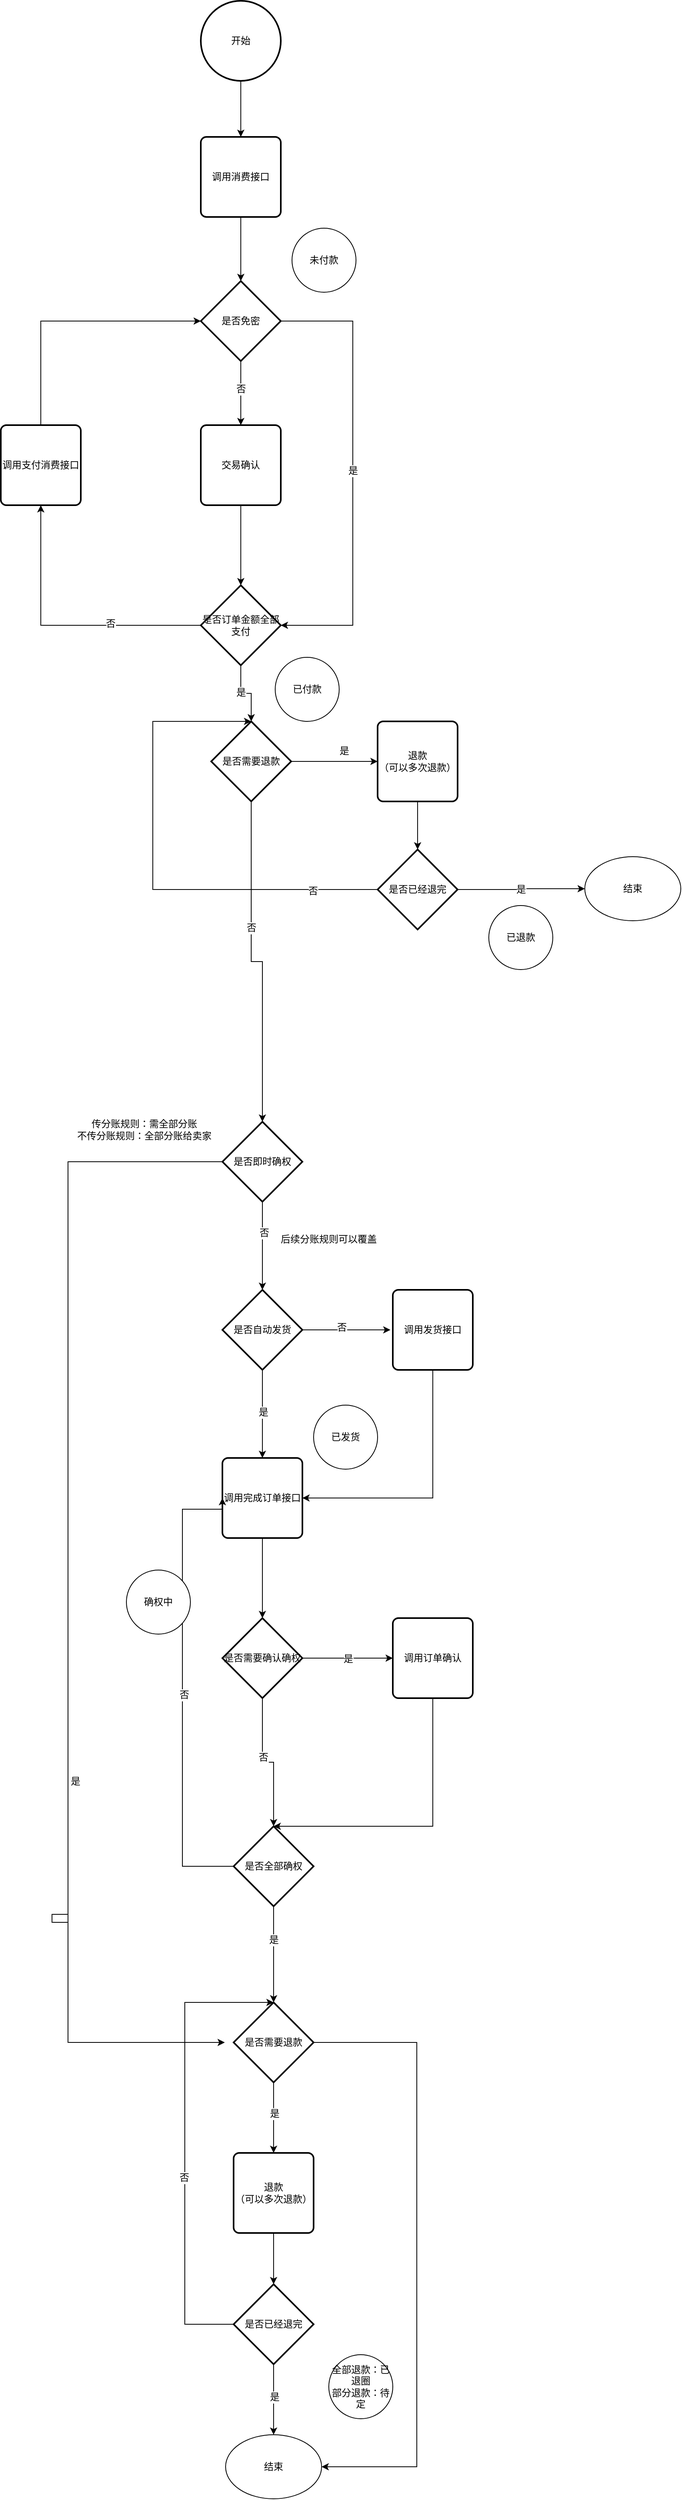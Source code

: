 <mxfile pages="1" version="11.2.8" type="github"><diagram id="ovY-8ms0-T5zAEjetwjA" name="Page-1"><mxGraphModel dx="1999" dy="600" grid="1" gridSize="10" guides="1" tooltips="1" connect="1" arrows="1" fold="1" page="1" pageScale="1" pageWidth="827" pageHeight="1169" math="0" shadow="0"><root><mxCell id="0"/><mxCell id="1" parent="0"/><mxCell id="IKBhhNESWlQIOQeT9uGv-4" style="edgeStyle=orthogonalEdgeStyle;rounded=0;orthogonalLoop=1;jettySize=auto;html=1;entryX=0.5;entryY=0;entryDx=0;entryDy=0;" parent="1" source="IKBhhNESWlQIOQeT9uGv-1" target="IKBhhNESWlQIOQeT9uGv-2" edge="1"><mxGeometry relative="1" as="geometry"/></mxCell><mxCell id="IKBhhNESWlQIOQeT9uGv-1" value="开始" style="strokeWidth=2;html=1;shape=mxgraph.flowchart.start_2;whiteSpace=wrap;" parent="1" vertex="1"><mxGeometry x="100" y="20" width="100" height="100" as="geometry"/></mxCell><mxCell id="IKBhhNESWlQIOQeT9uGv-5" style="edgeStyle=orthogonalEdgeStyle;rounded=0;orthogonalLoop=1;jettySize=auto;html=1;entryX=0.5;entryY=0;entryDx=0;entryDy=0;entryPerimeter=0;" parent="1" source="IKBhhNESWlQIOQeT9uGv-2" target="IKBhhNESWlQIOQeT9uGv-3" edge="1"><mxGeometry relative="1" as="geometry"/></mxCell><mxCell id="IKBhhNESWlQIOQeT9uGv-2" value="调用消费接口" style="rounded=1;whiteSpace=wrap;html=1;absoluteArcSize=1;arcSize=14;strokeWidth=2;" parent="1" vertex="1"><mxGeometry x="100" y="190" width="100" height="100" as="geometry"/></mxCell><mxCell id="IKBhhNESWlQIOQeT9uGv-7" style="edgeStyle=orthogonalEdgeStyle;rounded=0;orthogonalLoop=1;jettySize=auto;html=1;" parent="1" source="IKBhhNESWlQIOQeT9uGv-3" target="IKBhhNESWlQIOQeT9uGv-6" edge="1"><mxGeometry relative="1" as="geometry"/></mxCell><mxCell id="IKBhhNESWlQIOQeT9uGv-8" value="否" style="text;html=1;resizable=0;points=[];align=center;verticalAlign=middle;labelBackgroundColor=#ffffff;" parent="IKBhhNESWlQIOQeT9uGv-7" vertex="1" connectable="0"><mxGeometry x="-0.125" relative="1" as="geometry"><mxPoint as="offset"/></mxGeometry></mxCell><mxCell id="IKBhhNESWlQIOQeT9uGv-32" style="edgeStyle=orthogonalEdgeStyle;rounded=0;orthogonalLoop=1;jettySize=auto;html=1;entryX=1;entryY=0.5;entryDx=0;entryDy=0;entryPerimeter=0;" parent="1" source="IKBhhNESWlQIOQeT9uGv-3" target="IKBhhNESWlQIOQeT9uGv-9" edge="1"><mxGeometry relative="1" as="geometry"><Array as="points"><mxPoint x="290" y="420"/><mxPoint x="290" y="800"/></Array></mxGeometry></mxCell><mxCell id="IKBhhNESWlQIOQeT9uGv-34" value="是" style="text;html=1;resizable=0;points=[];align=center;verticalAlign=middle;labelBackgroundColor=#ffffff;" parent="IKBhhNESWlQIOQeT9uGv-32" vertex="1" connectable="0"><mxGeometry x="-0.011" relative="1" as="geometry"><mxPoint as="offset"/></mxGeometry></mxCell><mxCell id="IKBhhNESWlQIOQeT9uGv-3" value="是否免密" style="strokeWidth=2;html=1;shape=mxgraph.flowchart.decision;whiteSpace=wrap;" parent="1" vertex="1"><mxGeometry x="100" y="370" width="100" height="100" as="geometry"/></mxCell><mxCell id="IKBhhNESWlQIOQeT9uGv-10" style="edgeStyle=orthogonalEdgeStyle;rounded=0;orthogonalLoop=1;jettySize=auto;html=1;" parent="1" source="IKBhhNESWlQIOQeT9uGv-6" target="IKBhhNESWlQIOQeT9uGv-9" edge="1"><mxGeometry relative="1" as="geometry"/></mxCell><mxCell id="IKBhhNESWlQIOQeT9uGv-6" value="交易确认" style="rounded=1;whiteSpace=wrap;html=1;absoluteArcSize=1;arcSize=14;strokeWidth=2;" parent="1" vertex="1"><mxGeometry x="100" y="550" width="100" height="100" as="geometry"/></mxCell><mxCell id="IKBhhNESWlQIOQeT9uGv-12" style="edgeStyle=orthogonalEdgeStyle;rounded=0;orthogonalLoop=1;jettySize=auto;html=1;" parent="1" source="IKBhhNESWlQIOQeT9uGv-9" target="IKBhhNESWlQIOQeT9uGv-11" edge="1"><mxGeometry relative="1" as="geometry"/></mxCell><mxCell id="IKBhhNESWlQIOQeT9uGv-14" value="否" style="text;html=1;resizable=0;points=[];align=center;verticalAlign=middle;labelBackgroundColor=#ffffff;" parent="IKBhhNESWlQIOQeT9uGv-12" vertex="1" connectable="0"><mxGeometry x="-0.352" y="-2" relative="1" as="geometry"><mxPoint as="offset"/></mxGeometry></mxCell><mxCell id="4Zq7dmjU6urjKig2_sal-34" style="edgeStyle=orthogonalEdgeStyle;rounded=0;orthogonalLoop=1;jettySize=auto;html=1;entryX=0.5;entryY=0;entryDx=0;entryDy=0;entryPerimeter=0;" edge="1" parent="1" source="IKBhhNESWlQIOQeT9uGv-9" target="4Zq7dmjU6urjKig2_sal-29"><mxGeometry relative="1" as="geometry"/></mxCell><mxCell id="4Zq7dmjU6urjKig2_sal-35" value="是" style="text;html=1;resizable=0;points=[];align=center;verticalAlign=middle;labelBackgroundColor=#ffffff;" vertex="1" connectable="0" parent="4Zq7dmjU6urjKig2_sal-34"><mxGeometry x="-0.193" relative="1" as="geometry"><mxPoint as="offset"/></mxGeometry></mxCell><mxCell id="IKBhhNESWlQIOQeT9uGv-9" value="是否订单金额全部支付" style="strokeWidth=2;html=1;shape=mxgraph.flowchart.decision;whiteSpace=wrap;" parent="1" vertex="1"><mxGeometry x="100" y="750" width="100" height="100" as="geometry"/></mxCell><mxCell id="IKBhhNESWlQIOQeT9uGv-13" style="edgeStyle=orthogonalEdgeStyle;rounded=0;orthogonalLoop=1;jettySize=auto;html=1;entryX=0;entryY=0.5;entryDx=0;entryDy=0;entryPerimeter=0;exitX=0.5;exitY=0;exitDx=0;exitDy=0;" parent="1" source="IKBhhNESWlQIOQeT9uGv-11" target="IKBhhNESWlQIOQeT9uGv-3" edge="1"><mxGeometry relative="1" as="geometry"><Array as="points"><mxPoint x="-100" y="420"/></Array></mxGeometry></mxCell><mxCell id="IKBhhNESWlQIOQeT9uGv-11" value="调用支付消费接口" style="rounded=1;whiteSpace=wrap;html=1;absoluteArcSize=1;arcSize=14;strokeWidth=2;" parent="1" vertex="1"><mxGeometry x="-150" y="550" width="100" height="100" as="geometry"/></mxCell><mxCell id="IKBhhNESWlQIOQeT9uGv-21" style="edgeStyle=orthogonalEdgeStyle;rounded=0;orthogonalLoop=1;jettySize=auto;html=1;" parent="1" source="IKBhhNESWlQIOQeT9uGv-16" target="IKBhhNESWlQIOQeT9uGv-20" edge="1"><mxGeometry relative="1" as="geometry"/></mxCell><mxCell id="IKBhhNESWlQIOQeT9uGv-22" value="否" style="text;html=1;resizable=0;points=[];align=center;verticalAlign=middle;labelBackgroundColor=#ffffff;" parent="IKBhhNESWlQIOQeT9uGv-21" vertex="1" connectable="0"><mxGeometry x="-0.291" y="2" relative="1" as="geometry"><mxPoint as="offset"/></mxGeometry></mxCell><mxCell id="IKBhhNESWlQIOQeT9uGv-35" style="edgeStyle=orthogonalEdgeStyle;rounded=0;orthogonalLoop=1;jettySize=auto;html=1;" parent="1" source="IKBhhNESWlQIOQeT9uGv-16" edge="1"><mxGeometry relative="1" as="geometry"><mxPoint x="130" y="2570" as="targetPoint"/><Array as="points"><mxPoint x="-66" y="1470"/><mxPoint x="-66" y="2420"/><mxPoint x="-86" y="2420"/><mxPoint x="-86" y="2410"/><mxPoint x="-66" y="2410"/><mxPoint x="-66" y="2570"/><mxPoint x="130" y="2570"/></Array></mxGeometry></mxCell><mxCell id="IKBhhNESWlQIOQeT9uGv-36" value="是" style="text;html=1;resizable=0;points=[];align=center;verticalAlign=middle;labelBackgroundColor=#ffffff;" parent="IKBhhNESWlQIOQeT9uGv-35" vertex="1" connectable="0"><mxGeometry x="0.249" y="-1" relative="1" as="geometry"><mxPoint x="10" y="-1" as="offset"/></mxGeometry></mxCell><mxCell id="IKBhhNESWlQIOQeT9uGv-16" value="是否即时确权" style="strokeWidth=2;html=1;shape=mxgraph.flowchart.decision;whiteSpace=wrap;" parent="1" vertex="1"><mxGeometry x="127" y="1420" width="100" height="100" as="geometry"/></mxCell><mxCell id="IKBhhNESWlQIOQeT9uGv-31" style="edgeStyle=orthogonalEdgeStyle;rounded=0;orthogonalLoop=1;jettySize=auto;html=1;entryX=1;entryY=0.5;entryDx=0;entryDy=0;" parent="1" source="IKBhhNESWlQIOQeT9uGv-19" target="IKBhhNESWlQIOQeT9uGv-27" edge="1"><mxGeometry relative="1" as="geometry"><Array as="points"><mxPoint x="390" y="1890"/></Array></mxGeometry></mxCell><mxCell id="IKBhhNESWlQIOQeT9uGv-19" value="调用发货接口" style="rounded=1;whiteSpace=wrap;html=1;absoluteArcSize=1;arcSize=14;strokeWidth=2;" parent="1" vertex="1"><mxGeometry x="340" y="1630" width="100" height="100" as="geometry"/></mxCell><mxCell id="IKBhhNESWlQIOQeT9uGv-23" style="edgeStyle=orthogonalEdgeStyle;rounded=0;orthogonalLoop=1;jettySize=auto;html=1;" parent="1" source="IKBhhNESWlQIOQeT9uGv-20" edge="1"><mxGeometry relative="1" as="geometry"><mxPoint x="337" y="1680" as="targetPoint"/></mxGeometry></mxCell><mxCell id="IKBhhNESWlQIOQeT9uGv-26" value="否" style="text;html=1;resizable=0;points=[];align=center;verticalAlign=middle;labelBackgroundColor=#ffffff;" parent="IKBhhNESWlQIOQeT9uGv-23" vertex="1" connectable="0"><mxGeometry x="-0.109" y="3" relative="1" as="geometry"><mxPoint as="offset"/></mxGeometry></mxCell><mxCell id="IKBhhNESWlQIOQeT9uGv-28" style="edgeStyle=orthogonalEdgeStyle;rounded=0;orthogonalLoop=1;jettySize=auto;html=1;entryX=0.5;entryY=0;entryDx=0;entryDy=0;" parent="1" source="IKBhhNESWlQIOQeT9uGv-20" target="IKBhhNESWlQIOQeT9uGv-27" edge="1"><mxGeometry relative="1" as="geometry"/></mxCell><mxCell id="IKBhhNESWlQIOQeT9uGv-37" value="是" style="text;html=1;resizable=0;points=[];align=center;verticalAlign=middle;labelBackgroundColor=#ffffff;" parent="IKBhhNESWlQIOQeT9uGv-28" vertex="1" connectable="0"><mxGeometry x="-0.036" y="1" relative="1" as="geometry"><mxPoint as="offset"/></mxGeometry></mxCell><mxCell id="IKBhhNESWlQIOQeT9uGv-20" value="是否自动发货" style="strokeWidth=2;html=1;shape=mxgraph.flowchart.decision;whiteSpace=wrap;" parent="1" vertex="1"><mxGeometry x="127" y="1630" width="100" height="100" as="geometry"/></mxCell><mxCell id="IKBhhNESWlQIOQeT9uGv-30" style="edgeStyle=orthogonalEdgeStyle;rounded=0;orthogonalLoop=1;jettySize=auto;html=1;entryX=0.5;entryY=0;entryDx=0;entryDy=0;" parent="1" source="IKBhhNESWlQIOQeT9uGv-27" edge="1"><mxGeometry relative="1" as="geometry"><mxPoint x="177" y="2040" as="targetPoint"/></mxGeometry></mxCell><mxCell id="IKBhhNESWlQIOQeT9uGv-27" value="调用完成订单接口" style="rounded=1;whiteSpace=wrap;html=1;absoluteArcSize=1;arcSize=14;strokeWidth=2;" parent="1" vertex="1"><mxGeometry x="127" y="1840" width="100" height="100" as="geometry"/></mxCell><mxCell id="_iNUti4SBnwceAp4lG7E-4" style="edgeStyle=orthogonalEdgeStyle;rounded=0;orthogonalLoop=1;jettySize=auto;html=1;entryX=0;entryY=0.5;entryDx=0;entryDy=0;" parent="1" source="_iNUti4SBnwceAp4lG7E-2" target="_iNUti4SBnwceAp4lG7E-3" edge="1"><mxGeometry relative="1" as="geometry"/></mxCell><mxCell id="_iNUti4SBnwceAp4lG7E-9" value="是" style="text;html=1;resizable=0;points=[];align=center;verticalAlign=middle;labelBackgroundColor=#ffffff;" parent="_iNUti4SBnwceAp4lG7E-4" vertex="1" connectable="0"><mxGeometry x="0.009" y="-1" relative="1" as="geometry"><mxPoint as="offset"/></mxGeometry></mxCell><mxCell id="_iNUti4SBnwceAp4lG7E-5" style="edgeStyle=orthogonalEdgeStyle;rounded=0;orthogonalLoop=1;jettySize=auto;html=1;entryX=0.5;entryY=0;entryDx=0;entryDy=0;entryPerimeter=0;" parent="1" source="_iNUti4SBnwceAp4lG7E-2" target="4Zq7dmjU6urjKig2_sal-7" edge="1"><mxGeometry relative="1" as="geometry"><mxPoint x="191" y="2294" as="targetPoint"/></mxGeometry></mxCell><mxCell id="_iNUti4SBnwceAp4lG7E-8" value="否" style="text;html=1;resizable=0;points=[];align=center;verticalAlign=middle;labelBackgroundColor=#ffffff;" parent="_iNUti4SBnwceAp4lG7E-5" vertex="1" connectable="0"><mxGeometry x="-0.157" y="1" relative="1" as="geometry"><mxPoint as="offset"/></mxGeometry></mxCell><mxCell id="_iNUti4SBnwceAp4lG7E-2" value="是否需要确认确权" style="strokeWidth=2;html=1;shape=mxgraph.flowchart.decision;whiteSpace=wrap;" parent="1" vertex="1"><mxGeometry x="127" y="2040" width="100" height="100" as="geometry"/></mxCell><mxCell id="_iNUti4SBnwceAp4lG7E-6" style="edgeStyle=orthogonalEdgeStyle;rounded=0;orthogonalLoop=1;jettySize=auto;html=1;entryX=0.5;entryY=0;entryDx=0;entryDy=0;entryPerimeter=0;" parent="1" source="_iNUti4SBnwceAp4lG7E-3" target="4Zq7dmjU6urjKig2_sal-7" edge="1"><mxGeometry relative="1" as="geometry"><Array as="points"><mxPoint x="390" y="2300"/></Array><mxPoint x="241" y="2324" as="targetPoint"/></mxGeometry></mxCell><mxCell id="_iNUti4SBnwceAp4lG7E-3" value="调用订单确认" style="rounded=1;whiteSpace=wrap;html=1;absoluteArcSize=1;arcSize=14;strokeWidth=2;" parent="1" vertex="1"><mxGeometry x="340" y="2040" width="100" height="100" as="geometry"/></mxCell><mxCell id="4Zq7dmjU6urjKig2_sal-1" value="已付款" style="ellipse;whiteSpace=wrap;html=1;aspect=fixed;" vertex="1" parent="1"><mxGeometry x="193" y="840" width="80" height="80" as="geometry"/></mxCell><mxCell id="4Zq7dmjU6urjKig2_sal-2" value="未付款" style="ellipse;whiteSpace=wrap;html=1;aspect=fixed;" vertex="1" parent="1"><mxGeometry x="214" y="304" width="80" height="80" as="geometry"/></mxCell><mxCell id="4Zq7dmjU6urjKig2_sal-3" value="传分账规则：需全部分账&lt;br&gt;不传分账规则：全部分账给卖家" style="text;html=1;strokeColor=none;fillColor=none;align=center;verticalAlign=middle;whiteSpace=wrap;rounded=0;" vertex="1" parent="1"><mxGeometry x="-60" y="1420" width="179" height="20" as="geometry"/></mxCell><mxCell id="4Zq7dmjU6urjKig2_sal-6" value="后续分账规则可以覆盖" style="text;html=1;resizable=0;points=[];autosize=1;align=left;verticalAlign=top;spacingTop=-4;" vertex="1" parent="1"><mxGeometry x="198" y="1557" width="140" height="20" as="geometry"/></mxCell><mxCell id="4Zq7dmjU6urjKig2_sal-8" style="edgeStyle=orthogonalEdgeStyle;rounded=0;orthogonalLoop=1;jettySize=auto;html=1;entryX=0;entryY=0.5;entryDx=0;entryDy=0;" edge="1" parent="1" source="4Zq7dmjU6urjKig2_sal-7" target="IKBhhNESWlQIOQeT9uGv-27"><mxGeometry relative="1" as="geometry"><Array as="points"><mxPoint x="77" y="2350"/><mxPoint x="77" y="1904"/></Array></mxGeometry></mxCell><mxCell id="4Zq7dmjU6urjKig2_sal-12" value="否" style="text;html=1;resizable=0;points=[];align=center;verticalAlign=middle;labelBackgroundColor=#ffffff;" vertex="1" connectable="0" parent="4Zq7dmjU6urjKig2_sal-8"><mxGeometry x="-0.029" y="-2" relative="1" as="geometry"><mxPoint as="offset"/></mxGeometry></mxCell><mxCell id="4Zq7dmjU6urjKig2_sal-16" style="edgeStyle=orthogonalEdgeStyle;rounded=0;orthogonalLoop=1;jettySize=auto;html=1;entryX=0.5;entryY=0;entryDx=0;entryDy=0;entryPerimeter=0;" edge="1" parent="1" source="4Zq7dmjU6urjKig2_sal-7" target="4Zq7dmjU6urjKig2_sal-20"><mxGeometry relative="1" as="geometry"><mxPoint x="191" y="2560" as="targetPoint"/></mxGeometry></mxCell><mxCell id="4Zq7dmjU6urjKig2_sal-17" value="是" style="text;html=1;resizable=0;points=[];align=center;verticalAlign=middle;labelBackgroundColor=#ffffff;" vertex="1" connectable="0" parent="4Zq7dmjU6urjKig2_sal-16"><mxGeometry x="-0.3" relative="1" as="geometry"><mxPoint as="offset"/></mxGeometry></mxCell><mxCell id="4Zq7dmjU6urjKig2_sal-7" value="是否全部确权" style="strokeWidth=2;html=1;shape=mxgraph.flowchart.decision;whiteSpace=wrap;" vertex="1" parent="1"><mxGeometry x="141" y="2300" width="100" height="100" as="geometry"/></mxCell><mxCell id="4Zq7dmjU6urjKig2_sal-9" value="已发货" style="ellipse;whiteSpace=wrap;html=1;aspect=fixed;" vertex="1" parent="1"><mxGeometry x="241" y="1774" width="80" height="80" as="geometry"/></mxCell><mxCell id="4Zq7dmjU6urjKig2_sal-13" value="确权中" style="ellipse;whiteSpace=wrap;html=1;aspect=fixed;" vertex="1" parent="1"><mxGeometry x="7" y="1980" width="80" height="80" as="geometry"/></mxCell><mxCell id="4Zq7dmjU6urjKig2_sal-64" style="edgeStyle=orthogonalEdgeStyle;rounded=0;orthogonalLoop=1;jettySize=auto;html=1;entryX=0.5;entryY=0;entryDx=0;entryDy=0;entryPerimeter=0;" edge="1" parent="1" source="4Zq7dmjU6urjKig2_sal-15" target="4Zq7dmjU6urjKig2_sal-58"><mxGeometry relative="1" as="geometry"/></mxCell><mxCell id="4Zq7dmjU6urjKig2_sal-15" value="退款&lt;br&gt;（可以多次退款）" style="rounded=1;whiteSpace=wrap;html=1;absoluteArcSize=1;arcSize=14;strokeWidth=2;" vertex="1" parent="1"><mxGeometry x="141" y="2708" width="100" height="100" as="geometry"/></mxCell><mxCell id="4Zq7dmjU6urjKig2_sal-18" value="全部退款：已退圈&lt;br&gt;部分退款：待定" style="ellipse;whiteSpace=wrap;html=1;aspect=fixed;" vertex="1" parent="1"><mxGeometry x="260" y="2960" width="80" height="80" as="geometry"/></mxCell><mxCell id="4Zq7dmjU6urjKig2_sal-21" style="edgeStyle=orthogonalEdgeStyle;rounded=0;orthogonalLoop=1;jettySize=auto;html=1;entryX=0.5;entryY=0;entryDx=0;entryDy=0;" edge="1" parent="1" source="4Zq7dmjU6urjKig2_sal-20" target="4Zq7dmjU6urjKig2_sal-15"><mxGeometry relative="1" as="geometry"/></mxCell><mxCell id="4Zq7dmjU6urjKig2_sal-22" value="是" style="text;html=1;resizable=0;points=[];align=center;verticalAlign=middle;labelBackgroundColor=#ffffff;" vertex="1" connectable="0" parent="4Zq7dmjU6urjKig2_sal-21"><mxGeometry x="-0.114" y="1" relative="1" as="geometry"><mxPoint as="offset"/></mxGeometry></mxCell><mxCell id="4Zq7dmjU6urjKig2_sal-63" style="edgeStyle=orthogonalEdgeStyle;rounded=0;orthogonalLoop=1;jettySize=auto;html=1;entryX=1;entryY=0.5;entryDx=0;entryDy=0;" edge="1" parent="1" source="4Zq7dmjU6urjKig2_sal-20" target="4Zq7dmjU6urjKig2_sal-24"><mxGeometry relative="1" as="geometry"><Array as="points"><mxPoint x="370" y="2570"/><mxPoint x="370" y="3100"/></Array></mxGeometry></mxCell><mxCell id="4Zq7dmjU6urjKig2_sal-20" value="是否需要退款" style="strokeWidth=2;html=1;shape=mxgraph.flowchart.decision;whiteSpace=wrap;" vertex="1" parent="1"><mxGeometry x="141" y="2520" width="100" height="100" as="geometry"/></mxCell><mxCell id="4Zq7dmjU6urjKig2_sal-24" value="结束" style="ellipse;whiteSpace=wrap;html=1;" vertex="1" parent="1"><mxGeometry x="131" y="3060" width="120" height="80" as="geometry"/></mxCell><mxCell id="4Zq7dmjU6urjKig2_sal-37" style="edgeStyle=orthogonalEdgeStyle;rounded=0;orthogonalLoop=1;jettySize=auto;html=1;entryX=0;entryY=0.5;entryDx=0;entryDy=0;entryPerimeter=0;" edge="1" parent="1" source="4Zq7dmjU6urjKig2_sal-29"><mxGeometry relative="1" as="geometry"><mxPoint x="321" y="970" as="targetPoint"/></mxGeometry></mxCell><mxCell id="4Zq7dmjU6urjKig2_sal-38" value="是" style="text;html=1;resizable=0;points=[];align=center;verticalAlign=middle;labelBackgroundColor=#ffffff;" vertex="1" connectable="0" parent="4Zq7dmjU6urjKig2_sal-37"><mxGeometry x="0.355" y="7" relative="1" as="geometry"><mxPoint x="-7" y="-7" as="offset"/></mxGeometry></mxCell><mxCell id="4Zq7dmjU6urjKig2_sal-47" style="edgeStyle=orthogonalEdgeStyle;rounded=0;orthogonalLoop=1;jettySize=auto;html=1;entryX=0.5;entryY=0;entryDx=0;entryDy=0;entryPerimeter=0;" edge="1" parent="1" source="4Zq7dmjU6urjKig2_sal-29" target="IKBhhNESWlQIOQeT9uGv-16"><mxGeometry relative="1" as="geometry"><mxPoint x="180" y="1370" as="targetPoint"/></mxGeometry></mxCell><mxCell id="4Zq7dmjU6urjKig2_sal-48" value="否" style="text;html=1;resizable=0;points=[];align=center;verticalAlign=middle;labelBackgroundColor=#ffffff;" vertex="1" connectable="0" parent="4Zq7dmjU6urjKig2_sal-47"><mxGeometry x="-0.237" relative="1" as="geometry"><mxPoint as="offset"/></mxGeometry></mxCell><mxCell id="4Zq7dmjU6urjKig2_sal-29" value="是否需要退款" style="strokeWidth=2;html=1;shape=mxgraph.flowchart.decision;whiteSpace=wrap;" vertex="1" parent="1"><mxGeometry x="113" y="920" width="100" height="100" as="geometry"/></mxCell><mxCell id="4Zq7dmjU6urjKig2_sal-53" style="edgeStyle=orthogonalEdgeStyle;rounded=0;orthogonalLoop=1;jettySize=auto;html=1;" edge="1" parent="1" source="4Zq7dmjU6urjKig2_sal-32" target="4Zq7dmjU6urjKig2_sal-50"><mxGeometry relative="1" as="geometry"/></mxCell><mxCell id="4Zq7dmjU6urjKig2_sal-32" value="退款&lt;br&gt;（可以多次退款）" style="rounded=1;whiteSpace=wrap;html=1;absoluteArcSize=1;arcSize=14;strokeWidth=2;" vertex="1" parent="1"><mxGeometry x="321" y="920" width="100" height="100" as="geometry"/></mxCell><mxCell id="4Zq7dmjU6urjKig2_sal-43" value="结束" style="ellipse;whiteSpace=wrap;html=1;" vertex="1" parent="1"><mxGeometry x="580" y="1089" width="120" height="80" as="geometry"/></mxCell><mxCell id="4Zq7dmjU6urjKig2_sal-52" style="edgeStyle=orthogonalEdgeStyle;rounded=0;orthogonalLoop=1;jettySize=auto;html=1;entryX=0;entryY=0.5;entryDx=0;entryDy=0;" edge="1" parent="1" source="4Zq7dmjU6urjKig2_sal-50" target="4Zq7dmjU6urjKig2_sal-43"><mxGeometry relative="1" as="geometry"/></mxCell><mxCell id="4Zq7dmjU6urjKig2_sal-54" value="是" style="text;html=1;resizable=0;points=[];align=center;verticalAlign=middle;labelBackgroundColor=#ffffff;" vertex="1" connectable="0" parent="4Zq7dmjU6urjKig2_sal-52"><mxGeometry x="-0.011" relative="1" as="geometry"><mxPoint as="offset"/></mxGeometry></mxCell><mxCell id="4Zq7dmjU6urjKig2_sal-55" style="edgeStyle=orthogonalEdgeStyle;rounded=0;orthogonalLoop=1;jettySize=auto;html=1;entryX=0.5;entryY=0;entryDx=0;entryDy=0;entryPerimeter=0;" edge="1" parent="1" source="4Zq7dmjU6urjKig2_sal-50" target="4Zq7dmjU6urjKig2_sal-29"><mxGeometry relative="1" as="geometry"><Array as="points"><mxPoint x="40" y="1130"/><mxPoint x="40" y="920"/></Array></mxGeometry></mxCell><mxCell id="4Zq7dmjU6urjKig2_sal-56" value="否" style="text;html=1;resizable=0;points=[];align=center;verticalAlign=middle;labelBackgroundColor=#ffffff;" vertex="1" connectable="0" parent="4Zq7dmjU6urjKig2_sal-55"><mxGeometry x="-0.736" y="2" relative="1" as="geometry"><mxPoint as="offset"/></mxGeometry></mxCell><mxCell id="4Zq7dmjU6urjKig2_sal-50" value="是否已经退完" style="strokeWidth=2;html=1;shape=mxgraph.flowchart.decision;whiteSpace=wrap;" vertex="1" parent="1"><mxGeometry x="321" y="1080" width="100" height="100" as="geometry"/></mxCell><mxCell id="4Zq7dmjU6urjKig2_sal-57" value="已退款" style="ellipse;whiteSpace=wrap;html=1;aspect=fixed;" vertex="1" parent="1"><mxGeometry x="460" y="1150" width="80" height="80" as="geometry"/></mxCell><mxCell id="4Zq7dmjU6urjKig2_sal-59" style="edgeStyle=orthogonalEdgeStyle;rounded=0;orthogonalLoop=1;jettySize=auto;html=1;entryX=0.5;entryY=0;entryDx=0;entryDy=0;entryPerimeter=0;" edge="1" parent="1" source="4Zq7dmjU6urjKig2_sal-58" target="4Zq7dmjU6urjKig2_sal-20"><mxGeometry relative="1" as="geometry"><Array as="points"><mxPoint x="80" y="2922"/><mxPoint x="80" y="2520"/></Array></mxGeometry></mxCell><mxCell id="4Zq7dmjU6urjKig2_sal-60" value="否" style="text;html=1;resizable=0;points=[];align=center;verticalAlign=middle;labelBackgroundColor=#ffffff;" vertex="1" connectable="0" parent="4Zq7dmjU6urjKig2_sal-59"><mxGeometry x="-0.15" y="1" relative="1" as="geometry"><mxPoint as="offset"/></mxGeometry></mxCell><mxCell id="4Zq7dmjU6urjKig2_sal-61" style="edgeStyle=orthogonalEdgeStyle;rounded=0;orthogonalLoop=1;jettySize=auto;html=1;entryX=0.5;entryY=0;entryDx=0;entryDy=0;" edge="1" parent="1" source="4Zq7dmjU6urjKig2_sal-58" target="4Zq7dmjU6urjKig2_sal-24"><mxGeometry relative="1" as="geometry"/></mxCell><mxCell id="4Zq7dmjU6urjKig2_sal-62" value="是" style="text;html=1;resizable=0;points=[];align=center;verticalAlign=middle;labelBackgroundColor=#ffffff;" vertex="1" connectable="0" parent="4Zq7dmjU6urjKig2_sal-61"><mxGeometry x="-0.068" y="1" relative="1" as="geometry"><mxPoint as="offset"/></mxGeometry></mxCell><mxCell id="4Zq7dmjU6urjKig2_sal-58" value="是否已经退完" style="strokeWidth=2;html=1;shape=mxgraph.flowchart.decision;whiteSpace=wrap;" vertex="1" parent="1"><mxGeometry x="141" y="2872" width="100" height="100" as="geometry"/></mxCell></root></mxGraphModel></diagram></mxfile>